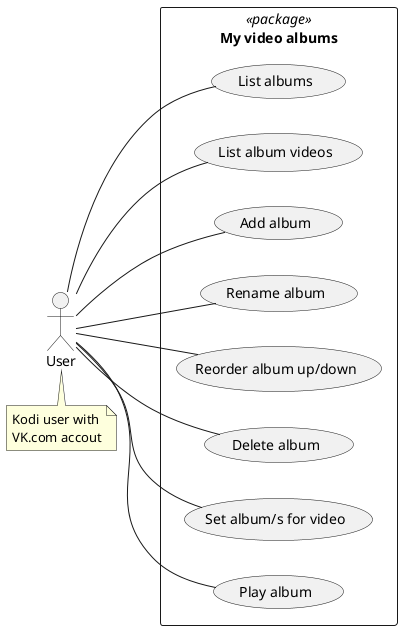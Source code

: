 @startuml
left to right direction

'user
actor "User" as user
note "Kodi user with\nVK.com accout" as n
    user . n

'my video albums
rectangle "My video albums" <<package>> {
    user -- (List albums)
    user -- (List album videos)
    user -- (Add album)
    user -- (Rename album)
    user -- (Reorder album up/down)
    user -- (Delete album)
    user -- (Set album/s for video)
    user -- (Play album)
}

@enduml